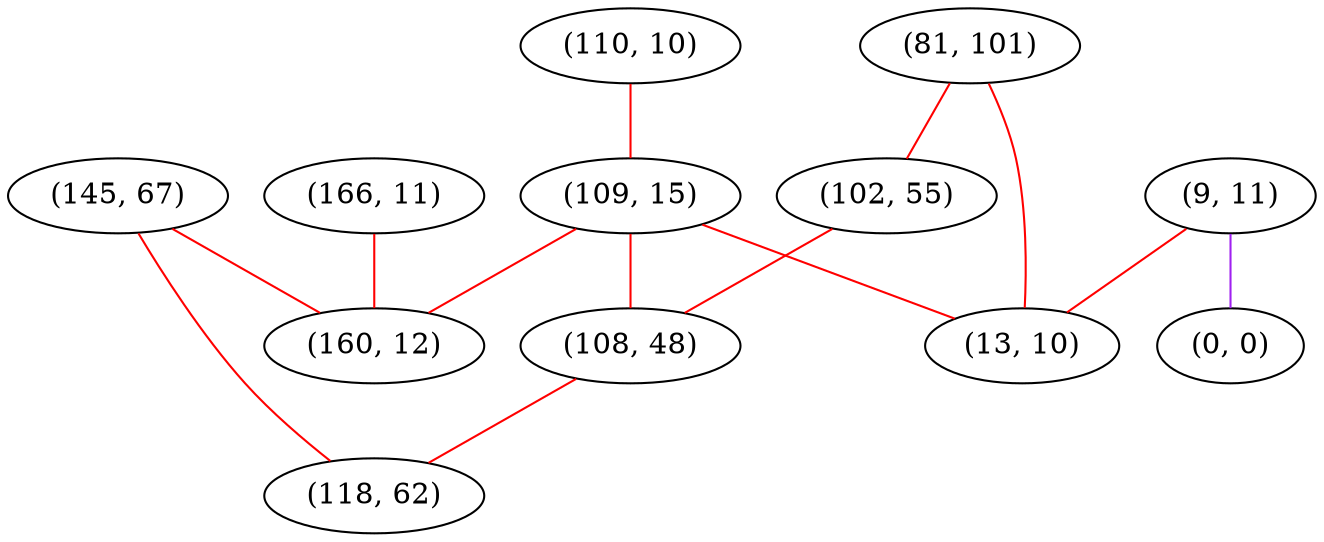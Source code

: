 graph "" {
"(81, 101)";
"(110, 10)";
"(166, 11)";
"(109, 15)";
"(145, 67)";
"(160, 12)";
"(9, 11)";
"(102, 55)";
"(108, 48)";
"(0, 0)";
"(13, 10)";
"(118, 62)";
"(81, 101)" -- "(102, 55)"  [color=red, key=0, weight=1];
"(81, 101)" -- "(13, 10)"  [color=red, key=0, weight=1];
"(110, 10)" -- "(109, 15)"  [color=red, key=0, weight=1];
"(166, 11)" -- "(160, 12)"  [color=red, key=0, weight=1];
"(109, 15)" -- "(160, 12)"  [color=red, key=0, weight=1];
"(109, 15)" -- "(13, 10)"  [color=red, key=0, weight=1];
"(109, 15)" -- "(108, 48)"  [color=red, key=0, weight=1];
"(145, 67)" -- "(160, 12)"  [color=red, key=0, weight=1];
"(145, 67)" -- "(118, 62)"  [color=red, key=0, weight=1];
"(9, 11)" -- "(0, 0)"  [color=purple, key=0, weight=4];
"(9, 11)" -- "(13, 10)"  [color=red, key=0, weight=1];
"(102, 55)" -- "(108, 48)"  [color=red, key=0, weight=1];
"(108, 48)" -- "(118, 62)"  [color=red, key=0, weight=1];
}
